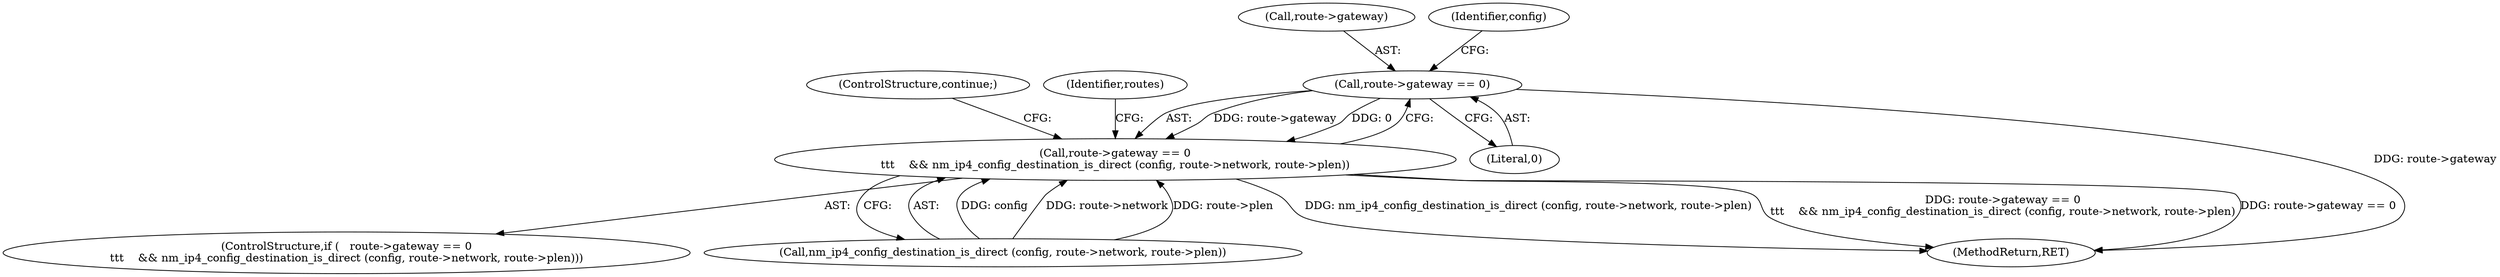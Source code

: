 digraph "0_NetworkManager_d5fc88e573fa58b93034b04d35a2454f5d28cad9_0@pointer" {
"1000175" [label="(Call,route->gateway == 0)"];
"1000174" [label="(Call,route->gateway == 0\n\t\t\t    && nm_ip4_config_destination_is_direct (config, route->network, route->plen))"];
"1000175" [label="(Call,route->gateway == 0)"];
"1000176" [label="(Call,route->gateway)"];
"1000180" [label="(Call,nm_ip4_config_destination_is_direct (config, route->network, route->plen))"];
"1000188" [label="(ControlStructure,continue;)"];
"1000181" [label="(Identifier,config)"];
"1000174" [label="(Call,route->gateway == 0\n\t\t\t    && nm_ip4_config_destination_is_direct (config, route->network, route->plen))"];
"1000179" [label="(Literal,0)"];
"1000190" [label="(Identifier,routes)"];
"1000173" [label="(ControlStructure,if (   route->gateway == 0\n\t\t\t    && nm_ip4_config_destination_is_direct (config, route->network, route->plen)))"];
"1000215" [label="(MethodReturn,RET)"];
"1000175" -> "1000174"  [label="AST: "];
"1000175" -> "1000179"  [label="CFG: "];
"1000176" -> "1000175"  [label="AST: "];
"1000179" -> "1000175"  [label="AST: "];
"1000181" -> "1000175"  [label="CFG: "];
"1000174" -> "1000175"  [label="CFG: "];
"1000175" -> "1000215"  [label="DDG: route->gateway"];
"1000175" -> "1000174"  [label="DDG: route->gateway"];
"1000175" -> "1000174"  [label="DDG: 0"];
"1000174" -> "1000173"  [label="AST: "];
"1000174" -> "1000180"  [label="CFG: "];
"1000180" -> "1000174"  [label="AST: "];
"1000188" -> "1000174"  [label="CFG: "];
"1000190" -> "1000174"  [label="CFG: "];
"1000174" -> "1000215"  [label="DDG: nm_ip4_config_destination_is_direct (config, route->network, route->plen)"];
"1000174" -> "1000215"  [label="DDG: route->gateway == 0\n\t\t\t    && nm_ip4_config_destination_is_direct (config, route->network, route->plen)"];
"1000174" -> "1000215"  [label="DDG: route->gateway == 0"];
"1000180" -> "1000174"  [label="DDG: config"];
"1000180" -> "1000174"  [label="DDG: route->network"];
"1000180" -> "1000174"  [label="DDG: route->plen"];
}
